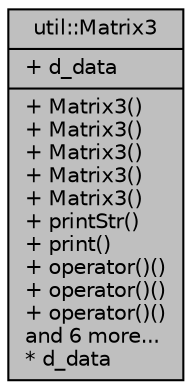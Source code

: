 digraph "util::Matrix3"
{
  edge [fontname="Helvetica",fontsize="10",labelfontname="Helvetica",labelfontsize="10"];
  node [fontname="Helvetica",fontsize="10",shape=record];
  Node1 [label="{util::Matrix3\n|+ d_data\l|+ Matrix3()\l+ Matrix3()\l+ Matrix3()\l+ Matrix3()\l+ Matrix3()\l+ printStr()\l+ print()\l+ operator()()\l+ operator()()\l+ operator()()\land 6 more...\l* d_data\l}",height=0.2,width=0.4,color="black", fillcolor="grey75", style="filled", fontcolor="black"];
}

